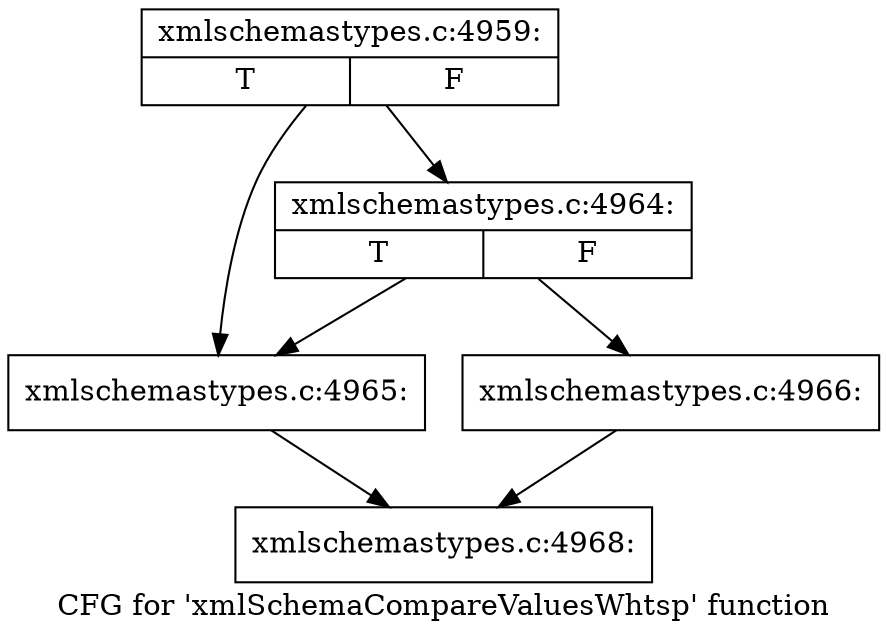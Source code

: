 digraph "CFG for 'xmlSchemaCompareValuesWhtsp' function" {
	label="CFG for 'xmlSchemaCompareValuesWhtsp' function";

	Node0x55c0d00 [shape=record,label="{xmlschemastypes.c:4959:|{<s0>T|<s1>F}}"];
	Node0x55c0d00 -> Node0x55c9c30;
	Node0x55c0d00 -> Node0x55c9cd0;
	Node0x55c9cd0 [shape=record,label="{xmlschemastypes.c:4964:|{<s0>T|<s1>F}}"];
	Node0x55c9cd0 -> Node0x55c9c30;
	Node0x55c9cd0 -> Node0x55c9c80;
	Node0x55c9c30 [shape=record,label="{xmlschemastypes.c:4965:}"];
	Node0x55c9c30 -> Node0x55c0fb0;
	Node0x55c9c80 [shape=record,label="{xmlschemastypes.c:4966:}"];
	Node0x55c9c80 -> Node0x55c0fb0;
	Node0x55c0fb0 [shape=record,label="{xmlschemastypes.c:4968:}"];
}
